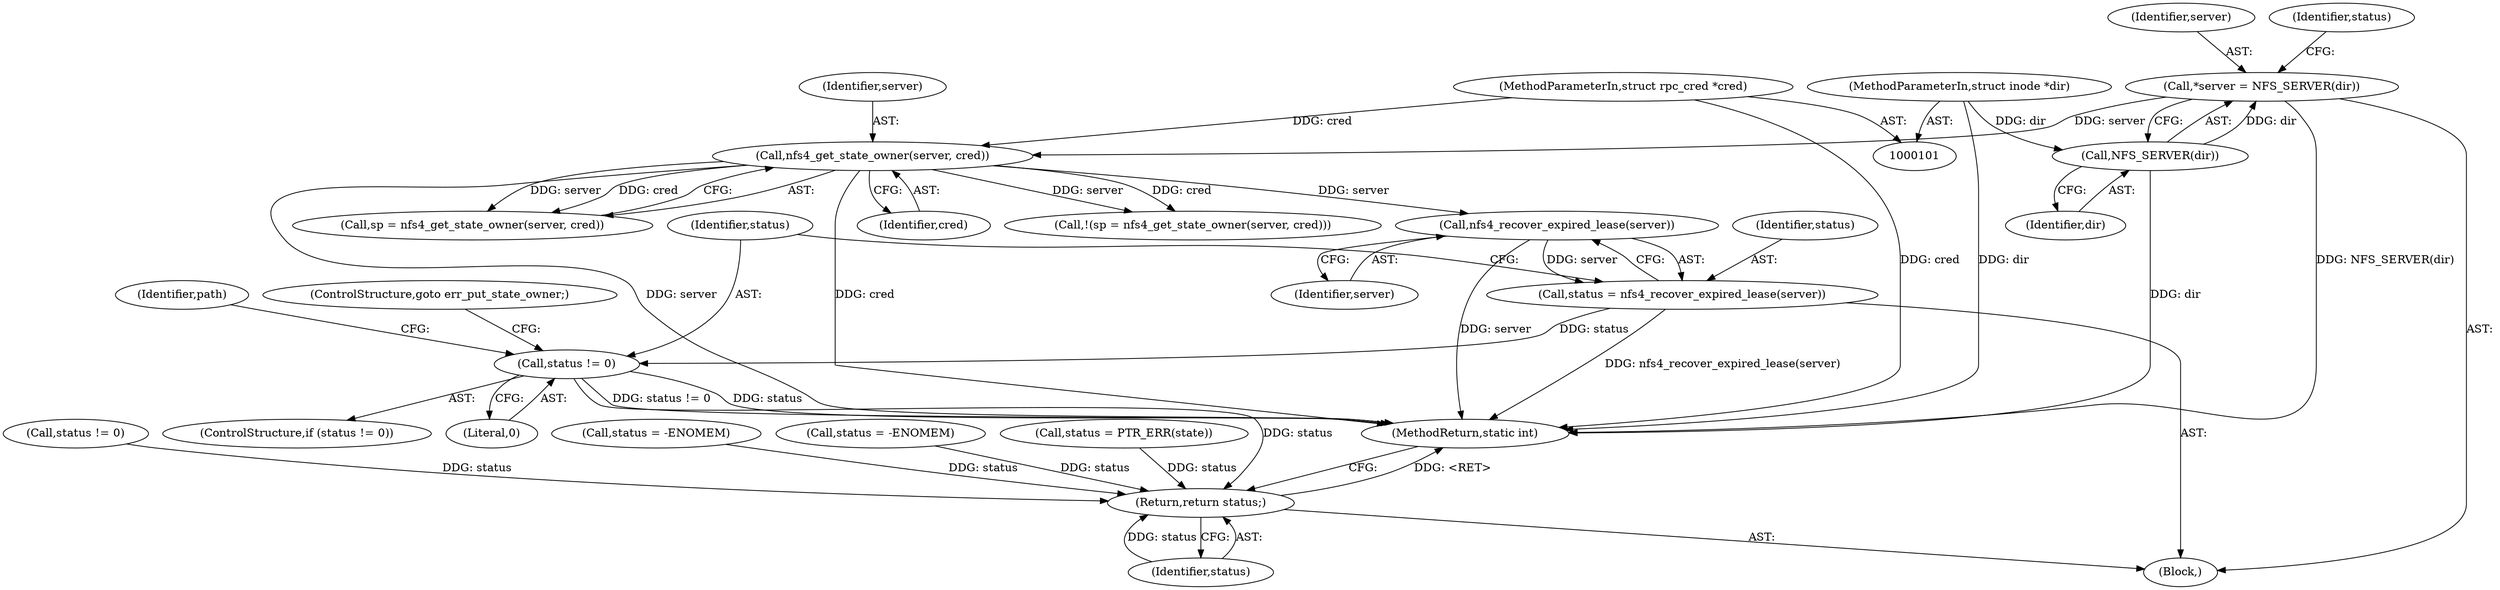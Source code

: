 digraph "0_linux_dc0b027dfadfcb8a5504f7d8052754bf8d501ab9_1@pointer" {
"1000138" [label="(Call,nfs4_recover_expired_lease(server))"];
"1000129" [label="(Call,nfs4_get_state_owner(server, cred))"];
"1000115" [label="(Call,*server = NFS_SERVER(dir))"];
"1000117" [label="(Call,NFS_SERVER(dir))"];
"1000102" [label="(MethodParameterIn,struct inode *dir)"];
"1000106" [label="(MethodParameterIn,struct rpc_cred *cred)"];
"1000136" [label="(Call,status = nfs4_recover_expired_lease(server))"];
"1000141" [label="(Call,status != 0)"];
"1000252" [label="(Return,return status;)"];
"1000138" [label="(Call,nfs4_recover_expired_lease(server))"];
"1000129" [label="(Call,nfs4_get_state_owner(server, cred))"];
"1000116" [label="(Identifier,server)"];
"1000115" [label="(Call,*server = NFS_SERVER(dir))"];
"1000142" [label="(Identifier,status)"];
"1000127" [label="(Call,sp = nfs4_get_state_owner(server, cred))"];
"1000122" [label="(Identifier,status)"];
"1000130" [label="(Identifier,server)"];
"1000108" [label="(Block,)"];
"1000204" [label="(Call,status != 0)"];
"1000136" [label="(Call,status = nfs4_recover_expired_lease(server))"];
"1000140" [label="(ControlStructure,if (status != 0))"];
"1000143" [label="(Literal,0)"];
"1000254" [label="(MethodReturn,static int)"];
"1000131" [label="(Identifier,cred)"];
"1000149" [label="(Identifier,path)"];
"1000121" [label="(Call,status = -ENOMEM)"];
"1000102" [label="(MethodParameterIn,struct inode *dir)"];
"1000164" [label="(Call,status = -ENOMEM)"];
"1000141" [label="(Call,status != 0)"];
"1000126" [label="(Call,!(sp = nfs4_get_state_owner(server, cred)))"];
"1000223" [label="(Call,status = PTR_ERR(state))"];
"1000139" [label="(Identifier,server)"];
"1000252" [label="(Return,return status;)"];
"1000253" [label="(Identifier,status)"];
"1000106" [label="(MethodParameterIn,struct rpc_cred *cred)"];
"1000118" [label="(Identifier,dir)"];
"1000144" [label="(ControlStructure,goto err_put_state_owner;)"];
"1000137" [label="(Identifier,status)"];
"1000117" [label="(Call,NFS_SERVER(dir))"];
"1000138" -> "1000136"  [label="AST: "];
"1000138" -> "1000139"  [label="CFG: "];
"1000139" -> "1000138"  [label="AST: "];
"1000136" -> "1000138"  [label="CFG: "];
"1000138" -> "1000254"  [label="DDG: server"];
"1000138" -> "1000136"  [label="DDG: server"];
"1000129" -> "1000138"  [label="DDG: server"];
"1000129" -> "1000127"  [label="AST: "];
"1000129" -> "1000131"  [label="CFG: "];
"1000130" -> "1000129"  [label="AST: "];
"1000131" -> "1000129"  [label="AST: "];
"1000127" -> "1000129"  [label="CFG: "];
"1000129" -> "1000254"  [label="DDG: server"];
"1000129" -> "1000254"  [label="DDG: cred"];
"1000129" -> "1000126"  [label="DDG: server"];
"1000129" -> "1000126"  [label="DDG: cred"];
"1000129" -> "1000127"  [label="DDG: server"];
"1000129" -> "1000127"  [label="DDG: cred"];
"1000115" -> "1000129"  [label="DDG: server"];
"1000106" -> "1000129"  [label="DDG: cred"];
"1000115" -> "1000108"  [label="AST: "];
"1000115" -> "1000117"  [label="CFG: "];
"1000116" -> "1000115"  [label="AST: "];
"1000117" -> "1000115"  [label="AST: "];
"1000122" -> "1000115"  [label="CFG: "];
"1000115" -> "1000254"  [label="DDG: NFS_SERVER(dir)"];
"1000117" -> "1000115"  [label="DDG: dir"];
"1000117" -> "1000118"  [label="CFG: "];
"1000118" -> "1000117"  [label="AST: "];
"1000117" -> "1000254"  [label="DDG: dir"];
"1000102" -> "1000117"  [label="DDG: dir"];
"1000102" -> "1000101"  [label="AST: "];
"1000102" -> "1000254"  [label="DDG: dir"];
"1000106" -> "1000101"  [label="AST: "];
"1000106" -> "1000254"  [label="DDG: cred"];
"1000136" -> "1000108"  [label="AST: "];
"1000137" -> "1000136"  [label="AST: "];
"1000142" -> "1000136"  [label="CFG: "];
"1000136" -> "1000254"  [label="DDG: nfs4_recover_expired_lease(server)"];
"1000136" -> "1000141"  [label="DDG: status"];
"1000141" -> "1000140"  [label="AST: "];
"1000141" -> "1000143"  [label="CFG: "];
"1000142" -> "1000141"  [label="AST: "];
"1000143" -> "1000141"  [label="AST: "];
"1000144" -> "1000141"  [label="CFG: "];
"1000149" -> "1000141"  [label="CFG: "];
"1000141" -> "1000254"  [label="DDG: status"];
"1000141" -> "1000254"  [label="DDG: status != 0"];
"1000141" -> "1000252"  [label="DDG: status"];
"1000252" -> "1000108"  [label="AST: "];
"1000252" -> "1000253"  [label="CFG: "];
"1000253" -> "1000252"  [label="AST: "];
"1000254" -> "1000252"  [label="CFG: "];
"1000252" -> "1000254"  [label="DDG: <RET>"];
"1000253" -> "1000252"  [label="DDG: status"];
"1000121" -> "1000252"  [label="DDG: status"];
"1000204" -> "1000252"  [label="DDG: status"];
"1000223" -> "1000252"  [label="DDG: status"];
"1000164" -> "1000252"  [label="DDG: status"];
}
